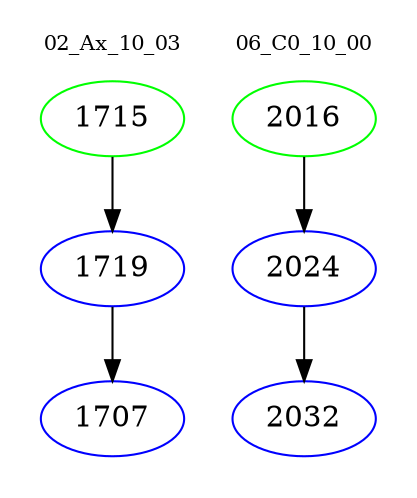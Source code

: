 digraph{
subgraph cluster_0 {
color = white
label = "02_Ax_10_03";
fontsize=10;
T0_1715 [label="1715", color="green"]
T0_1715 -> T0_1719 [color="black"]
T0_1719 [label="1719", color="blue"]
T0_1719 -> T0_1707 [color="black"]
T0_1707 [label="1707", color="blue"]
}
subgraph cluster_1 {
color = white
label = "06_C0_10_00";
fontsize=10;
T1_2016 [label="2016", color="green"]
T1_2016 -> T1_2024 [color="black"]
T1_2024 [label="2024", color="blue"]
T1_2024 -> T1_2032 [color="black"]
T1_2032 [label="2032", color="blue"]
}
}
